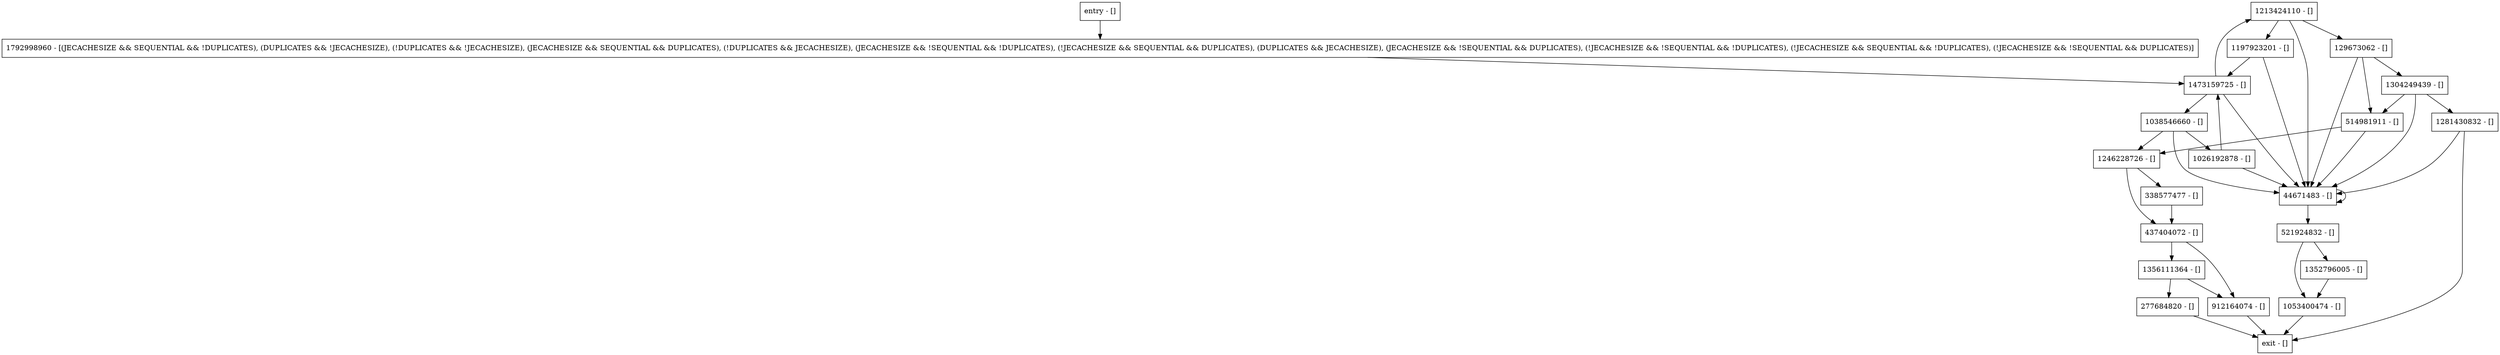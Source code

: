 digraph findBinForInsert {
node [shape=record];
1281430832 [label="1281430832 - []"];
1246228726 [label="1246228726 - []"];
1792998960 [label="1792998960 - [(JECACHESIZE && SEQUENTIAL && !DUPLICATES), (DUPLICATES && !JECACHESIZE), (!DUPLICATES && !JECACHESIZE), (JECACHESIZE && SEQUENTIAL && DUPLICATES), (!DUPLICATES && JECACHESIZE), (JECACHESIZE && !SEQUENTIAL && !DUPLICATES), (!JECACHESIZE && SEQUENTIAL && DUPLICATES), (DUPLICATES && JECACHESIZE), (JECACHESIZE && !SEQUENTIAL && DUPLICATES), (!JECACHESIZE && !SEQUENTIAL && !DUPLICATES), (!JECACHESIZE && SEQUENTIAL && !DUPLICATES), (!JECACHESIZE && !SEQUENTIAL && DUPLICATES)]"];
521924832 [label="521924832 - []"];
912164074 [label="912164074 - []"];
1213424110 [label="1213424110 - []"];
1356111364 [label="1356111364 - []"];
514981911 [label="514981911 - []"];
129673062 [label="129673062 - []"];
1197923201 [label="1197923201 - []"];
1053400474 [label="1053400474 - []"];
entry [label="entry - []"];
exit [label="exit - []"];
1473159725 [label="1473159725 - []"];
1026192878 [label="1026192878 - []"];
437404072 [label="437404072 - []"];
44671483 [label="44671483 - []"];
338577477 [label="338577477 - []"];
1352796005 [label="1352796005 - []"];
1038546660 [label="1038546660 - []"];
277684820 [label="277684820 - []"];
1304249439 [label="1304249439 - []"];
entry;
exit;
1281430832 -> exit;
1281430832 -> 44671483;
1246228726 -> 437404072;
1246228726 -> 338577477;
1792998960 -> 1473159725;
521924832 -> 1053400474;
521924832 -> 1352796005;
912164074 -> exit;
1213424110 -> 129673062;
1213424110 -> 1197923201;
1213424110 -> 44671483;
1356111364 -> 912164074;
1356111364 -> 277684820;
514981911 -> 1246228726;
514981911 -> 44671483;
129673062 -> 514981911;
129673062 -> 44671483;
129673062 -> 1304249439;
1197923201 -> 1473159725;
1197923201 -> 44671483;
1053400474 -> exit;
entry -> 1792998960;
1473159725 -> 1213424110;
1473159725 -> 44671483;
1473159725 -> 1038546660;
1026192878 -> 1473159725;
1026192878 -> 44671483;
437404072 -> 912164074;
437404072 -> 1356111364;
44671483 -> 521924832;
44671483 -> 44671483;
338577477 -> 437404072;
1352796005 -> 1053400474;
1038546660 -> 1246228726;
1038546660 -> 1026192878;
1038546660 -> 44671483;
277684820 -> exit;
1304249439 -> 1281430832;
1304249439 -> 514981911;
1304249439 -> 44671483;
}
